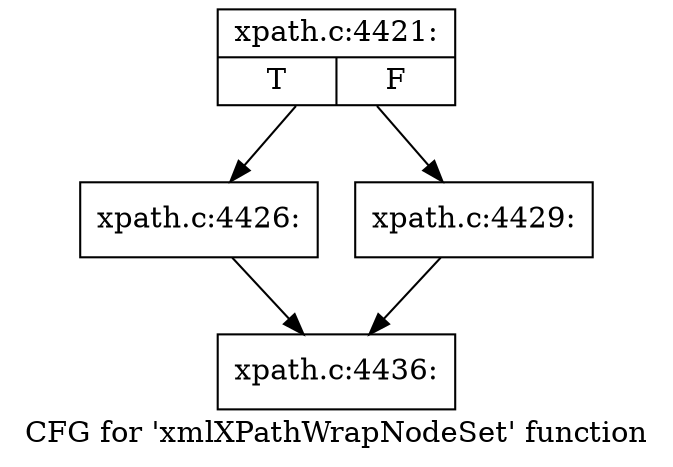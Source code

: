 digraph "CFG for 'xmlXPathWrapNodeSet' function" {
	label="CFG for 'xmlXPathWrapNodeSet' function";

	Node0x462e910 [shape=record,label="{xpath.c:4421:|{<s0>T|<s1>F}}"];
	Node0x462e910 -> Node0x462f410;
	Node0x462e910 -> Node0x462f460;
	Node0x462f410 [shape=record,label="{xpath.c:4426:}"];
	Node0x462f410 -> Node0x462ec40;
	Node0x462f460 [shape=record,label="{xpath.c:4429:}"];
	Node0x462f460 -> Node0x462ec40;
	Node0x462ec40 [shape=record,label="{xpath.c:4436:}"];
}
